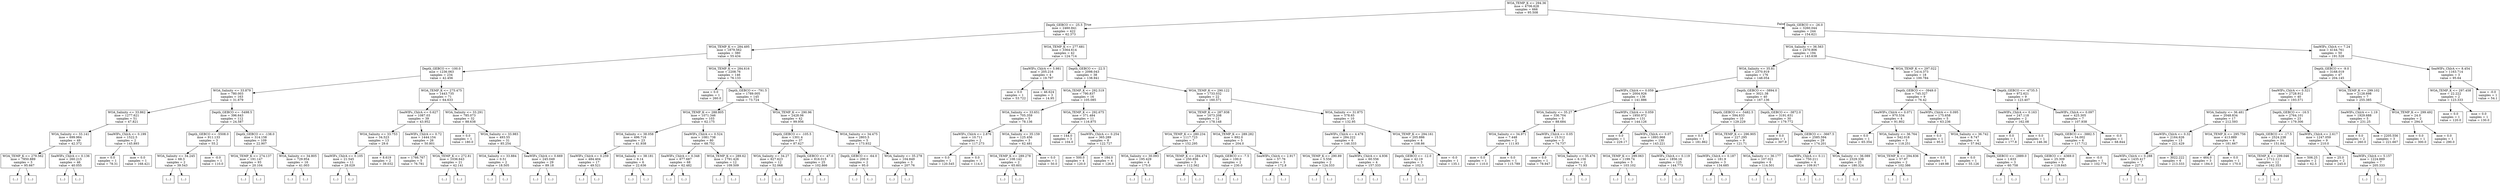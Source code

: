 digraph Tree {
node [shape=box] ;
0 [label="WOA_TEMP_K <= 294.36\nmse = 4706.628\nsamples = 666\nvalue = 95.508"] ;
1 [label="Depth_GEBCO <= -25.5\nmse = 2460.841\nsamples = 422\nvalue = 62.373"] ;
0 -> 1 [labeldistance=2.5, labelangle=45, headlabel="True"] ;
2 [label="WOA_TEMP_K <= 284.495\nmse = 1879.562\nsamples = 380\nvalue = 55.434"] ;
1 -> 2 ;
3 [label="Depth_GEBCO <= -100.0\nmse = 1236.063\nsamples = 234\nvalue = 42.456"] ;
2 -> 3 ;
4 [label="WOA_Salinity <= 33.879\nmse = 780.003\nsamples = 163\nvalue = 31.679"] ;
3 -> 4 ;
5 [label="WOA_Salinity <= 33.862\nmse = 1277.621\nsamples = 51\nvalue = 47.821"] ;
4 -> 5 ;
6 [label="WOA_Salinity <= 33.141\nmse = 699.984\nsamples = 49\nvalue = 42.372"] ;
5 -> 6 ;
7 [label="WOA_TEMP_K <= 279.562\nmse = 7850.889\nsamples = 3\nvalue = 95.667"] ;
6 -> 7 ;
8 [label="(...)"] ;
7 -> 8 ;
9 [label="(...)"] ;
7 -> 9 ;
12 [label="SeaWIFs_ChlrA <= 0.136\nmse = 260.215\nsamples = 46\nvalue = 40.055"] ;
6 -> 12 ;
13 [label="(...)"] ;
12 -> 13 ;
28 [label="(...)"] ;
12 -> 28 ;
97 [label="SeaWIFs_ChlrA <= 0.199\nmse = 1522.5\nsamples = 2\nvalue = 145.893"] ;
5 -> 97 ;
98 [label="mse = 0.0\nsamples = 1\nvalue = 78.31"] ;
97 -> 98 ;
99 [label="mse = 0.0\nsamples = 1\nvalue = 168.421"] ;
97 -> 99 ;
100 [label="Depth_GEBCO <= -5498.5\nmse = 396.643\nsamples = 112\nvalue = 24.587"] ;
4 -> 100 ;
101 [label="Depth_GEBCO <= -5508.0\nmse = 911.133\nsamples = 3\nvalue = 55.2"] ;
100 -> 101 ;
102 [label="WOA_Salinity <= 34.245\nmse = 68.3\nsamples = 2\nvalue = 39.543"] ;
101 -> 102 ;
103 [label="(...)"] ;
102 -> 103 ;
104 [label="(...)"] ;
102 -> 104 ;
105 [label="mse = -0.0\nsamples = 1\nvalue = 110.0"] ;
101 -> 105 ;
106 [label="Depth_GEBCO <= -138.0\nmse = 314.158\nsamples = 109\nvalue = 22.907"] ;
100 -> 106 ;
107 [label="WOA_TEMP_K <= 274.137\nmse = 191.147\nsamples = 93\nvalue = 20.104"] ;
106 -> 107 ;
108 [label="(...)"] ;
107 -> 108 ;
125 [label="(...)"] ;
107 -> 125 ;
248 [label="WOA_Salinity <= 34.805\nmse = 729.954\nsamples = 16\nvalue = 41.003"] ;
106 -> 248 ;
249 [label="(...)"] ;
248 -> 249 ;
256 [label="(...)"] ;
248 -> 256 ;
277 [label="WOA_TEMP_K <= 275.475\nmse = 1443.735\nsamples = 71\nvalue = 64.633"] ;
3 -> 277 ;
278 [label="SeaWIFs_ChlrA <= 0.627\nmse = 1087.03\nsamples = 39\nvalue = 43.952"] ;
277 -> 278 ;
279 [label="WOA_Salinity <= 33.753\nmse = 34.523\nsamples = 13\nvalue = 29.6"] ;
278 -> 279 ;
280 [label="SeaWIFs_ChlrA <= 0.105\nmse = 21.545\nsamples = 11\nvalue = 28.029"] ;
279 -> 280 ;
281 [label="(...)"] ;
280 -> 281 ;
286 [label="(...)"] ;
280 -> 286 ;
291 [label="mse = 8.619\nsamples = 2\nvalue = 39.032"] ;
279 -> 291 ;
292 [label="SeaWIFs_ChlrA <= 0.72\nmse = 1444.154\nsamples = 26\nvalue = 50.801"] ;
278 -> 292 ;
293 [label="mse = 1766.767\nsamples = 5\nvalue = 76.781"] ;
292 -> 293 ;
294 [label="WOA_TEMP_K <= 272.81\nmse = 1036.643\nsamples = 21\nvalue = 42.141"] ;
292 -> 294 ;
295 [label="(...)"] ;
294 -> 295 ;
300 [label="(...)"] ;
294 -> 300 ;
303 [label="WOA_Salinity <= 33.291\nmse = 785.073\nsamples = 32\nvalue = 88.638"] ;
277 -> 303 ;
304 [label="mse = 0.0\nsamples = 1\nvalue = 180.0"] ;
303 -> 304 ;
305 [label="WOA_Salinity <= 33.983\nmse = 493.55\nsamples = 31\nvalue = 85.254"] ;
303 -> 305 ;
306 [label="WOA_Salinity <= 33.884\nmse = 0.51\nsamples = 2\nvalue = 18.505"] ;
305 -> 306 ;
307 [label="(...)"] ;
306 -> 307 ;
308 [label="(...)"] ;
306 -> 308 ;
309 [label="SeaWIFs_ChlrA <= 0.669\nmse = 245.049\nsamples = 29\nvalue = 89.18"] ;
305 -> 309 ;
310 [label="(...)"] ;
309 -> 310 ;
317 [label="(...)"] ;
309 -> 317 ;
346 [label="WOA_TEMP_K <= 284.616\nmse = 2208.76\nsamples = 146\nvalue = 76.133"] ;
2 -> 346 ;
347 [label="mse = 0.0\nsamples = 1\nvalue = 260.0"] ;
346 -> 347 ;
348 [label="Depth_GEBCO <= -791.5\nmse = 1789.005\nsamples = 145\nvalue = 73.724"] ;
346 -> 348 ;
349 [label="WOA_TEMP_K <= 288.805\nmse = 1071.346\nsamples = 103\nvalue = 62.175"] ;
348 -> 349 ;
350 [label="WOA_Salinity <= 38.058\nmse = 496.716\nsamples = 23\nvalue = 41.938"] ;
349 -> 350 ;
351 [label="SeaWIFs_ChlrA <= 0.259\nmse = 484.404\nsamples = 17\nvalue = 49.521"] ;
350 -> 351 ;
352 [label="(...)"] ;
351 -> 352 ;
355 [label="(...)"] ;
351 -> 355 ;
382 [label="WOA_Salinity <= 38.181\nmse = 9.14\nsamples = 6\nvalue = 22.636"] ;
350 -> 382 ;
383 [label="(...)"] ;
382 -> 383 ;
386 [label="(...)"] ;
382 -> 386 ;
387 [label="SeaWIFs_ChlrA <= 0.524\nmse = 1081.738\nsamples = 80\nvalue = 68.752"] ;
349 -> 387 ;
388 [label="SeaWIFs_ChlrA <= 0.348\nmse = 677.687\nsamples = 68\nvalue = 62.482"] ;
387 -> 388 ;
389 [label="(...)"] ;
388 -> 389 ;
482 [label="(...)"] ;
388 -> 482 ;
499 [label="WOA_TEMP_K <= 289.62\nmse = 1791.426\nsamples = 12\nvalue = 109.509"] ;
387 -> 499 ;
500 [label="(...)"] ;
499 -> 500 ;
501 [label="(...)"] ;
499 -> 501 ;
518 [label="WOA_TEMP_K <= 290.96\nmse = 2428.06\nsamples = 42\nvalue = 99.956"] ;
348 -> 518 ;
519 [label="Depth_GEBCO <= -105.5\nmse = 1301.4\nsamples = 37\nvalue = 87.627"] ;
518 -> 519 ;
520 [label="WOA_Salinity <= 34.27\nmse = 627.623\nsamples = 12\nvalue = 52.068"] ;
519 -> 520 ;
521 [label="(...)"] ;
520 -> 521 ;
526 [label="(...)"] ;
520 -> 526 ;
537 [label="Depth_GEBCO <= -47.0\nmse = 816.015\nsamples = 25\nvalue = 102.866"] ;
519 -> 537 ;
538 [label="(...)"] ;
537 -> 538 ;
553 [label="(...)"] ;
537 -> 553 ;
582 [label="WOA_Salinity <= 34.475\nmse = 2803.5\nsamples = 5\nvalue = 173.932"] ;
518 -> 582 ;
583 [label="Depth_GEBCO <= -64.0\nmse = 200.0\nsamples = 2\nvalue = 95.0"] ;
582 -> 583 ;
584 [label="(...)"] ;
583 -> 584 ;
585 [label="(...)"] ;
583 -> 585 ;
586 [label="WOA_Salinity <= 35.278\nmse = 104.849\nsamples = 3\nvalue = 207.76"] ;
582 -> 586 ;
587 [label="(...)"] ;
586 -> 587 ;
588 [label="(...)"] ;
586 -> 588 ;
591 [label="WOA_TEMP_K <= 277.681\nmse = 3364.614\nsamples = 42\nvalue = 124.714"] ;
1 -> 591 ;
592 [label="SeaWIFs_ChlrA <= 5.981\nmse = 205.216\nsamples = 4\nvalue = 19.797"] ;
591 -> 592 ;
593 [label="mse = 0.0\nsamples = 1\nvalue = 53.722"] ;
592 -> 593 ;
594 [label="mse = 46.624\nsamples = 3\nvalue = 14.95"] ;
592 -> 594 ;
595 [label="Depth_GEBCO <= -22.5\nmse = 2098.043\nsamples = 38\nvalue = 138.941"] ;
591 -> 595 ;
596 [label="WOA_TEMP_K <= 292.519\nmse = 790.837\nsamples = 16\nvalue = 105.085"] ;
595 -> 596 ;
597 [label="WOA_Salinity <= 33.651\nmse = 705.359\nsamples = 5\nvalue = 78.136"] ;
596 -> 597 ;
598 [label="SeaWIFs_ChlrA <= 2.876\nmse = 10.711\nsamples = 2\nvalue = 117.273"] ;
597 -> 598 ;
599 [label="mse = 0.0\nsamples = 1\nvalue = 120.545"] ;
598 -> 599 ;
600 [label="mse = 0.0\nsamples = 1\nvalue = 114.0"] ;
598 -> 600 ;
601 [label="WOA_Salinity <= 35.159\nmse = 125.456\nsamples = 3\nvalue = 62.481"] ;
597 -> 601 ;
602 [label="WOA_TEMP_K <= 289.278\nmse = 108.142\nsamples = 2\nvalue = 65.601"] ;
601 -> 602 ;
603 [label="(...)"] ;
602 -> 603 ;
604 [label="(...)"] ;
602 -> 604 ;
605 [label="mse = 0.0\nsamples = 1\nvalue = 50.0"] ;
601 -> 605 ;
606 [label="WOA_TEMP_K <= 292.675\nmse = 371.484\nsamples = 11\nvalue = 116.875"] ;
596 -> 606 ;
607 [label="mse = 144.0\nsamples = 3\nvalue = 104.0"] ;
606 -> 607 ;
608 [label="SeaWIFs_ChlrA <= 0.254\nmse = 365.289\nsamples = 8\nvalue = 122.727"] ;
606 -> 608 ;
609 [label="mse = 500.0\nsamples = 4\nvalue = 120.0"] ;
608 -> 609 ;
610 [label="mse = 184.0\nsamples = 4\nvalue = 126.0"] ;
608 -> 610 ;
611 [label="WOA_TEMP_K <= 290.122\nmse = 1733.032\nsamples = 22\nvalue = 160.571"] ;
595 -> 611 ;
612 [label="WOA_TEMP_K <= 287.938\nmse = 1673.208\nsamples = 12\nvalue = 178.148"] ;
611 -> 612 ;
613 [label="WOA_TEMP_K <= 280.234\nmse = 1117.723\nsamples = 7\nvalue = 152.295"] ;
612 -> 613 ;
614 [label="WOA_Salinity <= 30.093\nmse = 195.429\nsamples = 4\nvalue = 175.0"] ;
613 -> 614 ;
615 [label="(...)"] ;
614 -> 615 ;
618 [label="(...)"] ;
614 -> 618 ;
619 [label="WOA_TEMP_K <= 284.474\nmse = 250.856\nsamples = 3\nvalue = 112.562"] ;
613 -> 619 ;
620 [label="(...)"] ;
619 -> 620 ;
623 [label="(...)"] ;
619 -> 623 ;
624 [label="WOA_TEMP_K <= 289.282\nmse = 892.0\nsamples = 5\nvalue = 204.0"] ;
612 -> 624 ;
625 [label="Depth_GEBCO <= -7.5\nmse = 100.0\nsamples = 2\nvalue = 230.0"] ;
624 -> 625 ;
626 [label="(...)"] ;
625 -> 626 ;
627 [label="(...)"] ;
625 -> 627 ;
628 [label="SeaWIFs_ChlrA <= 2.917\nmse = 57.76\nsamples = 3\nvalue = 172.8"] ;
624 -> 628 ;
629 [label="(...)"] ;
628 -> 629 ;
630 [label="(...)"] ;
628 -> 630 ;
631 [label="WOA_Salinity <= 31.875\nmse = 578.65\nsamples = 10\nvalue = 132.95"] ;
611 -> 631 ;
632 [label="SeaWIFs_ChlrA <= 4.478\nmse = 284.222\nsamples = 6\nvalue = 146.333"] ;
631 -> 632 ;
633 [label="WOA_TEMP_K <= 290.89\nmse = 5.556\nsamples = 2\nvalue = 124.333"] ;
632 -> 633 ;
634 [label="(...)"] ;
633 -> 634 ;
635 [label="(...)"] ;
633 -> 635 ;
636 [label="SeaWIFs_ChlrA <= 4.936\nmse = 60.556\nsamples = 4\nvalue = 157.333"] ;
632 -> 636 ;
637 [label="(...)"] ;
636 -> 637 ;
638 [label="(...)"] ;
636 -> 638 ;
643 [label="WOA_TEMP_K <= 294.161\nmse = 205.886\nsamples = 4\nvalue = 108.86"] ;
631 -> 643 ;
644 [label="Depth_GEBCO <= -12.0\nmse = 42.19\nsamples = 3\nvalue = 102.3"] ;
643 -> 644 ;
645 [label="(...)"] ;
644 -> 645 ;
646 [label="(...)"] ;
644 -> 646 ;
649 [label="mse = -0.0\nsamples = 1\nvalue = 135.1"] ;
643 -> 649 ;
650 [label="Depth_GEBCO <= -26.0\nmse = 3260.044\nsamples = 244\nvalue = 154.621"] ;
0 -> 650 [labeldistance=2.5, labelangle=-45, headlabel="False"] ;
651 [label="WOA_Salinity <= 36.563\nmse = 2470.806\nsamples = 194\nvalue = 143.638"] ;
650 -> 651 ;
652 [label="WOA_Salinity <= 35.81\nmse = 2370.919\nsamples = 176\nvalue = 148.054"] ;
651 -> 652 ;
653 [label="SeaWIFs_ChlrA <= 0.059\nmse = 2004.926\nsamples = 136\nvalue = 141.886"] ;
652 -> 653 ;
654 [label="WOA_Salinity <= 35.27\nmse = 336.704\nsamples = 5\nvalue = 88.684"] ;
653 -> 654 ;
655 [label="WOA_Salinity <= 34.971\nmse = 7.448\nsamples = 2\nvalue = 111.93"] ;
654 -> 655 ;
656 [label="mse = 0.0\nsamples = 1\nvalue = 110.0"] ;
655 -> 656 ;
657 [label="mse = 0.0\nsamples = 1\nvalue = 115.789"] ;
655 -> 657 ;
658 [label="SeaWIFs_ChlrA <= 0.05\nmse = 15.512\nsamples = 3\nvalue = 74.737"] ;
654 -> 658 ;
659 [label="mse = 0.0\nsamples = 1\nvalue = 78.947"] ;
658 -> 659 ;
660 [label="WOA_Salinity <= 35.476\nmse = 6.156\nsamples = 2\nvalue = 71.93"] ;
658 -> 660 ;
661 [label="(...)"] ;
660 -> 661 ;
662 [label="(...)"] ;
660 -> 662 ;
663 [label="SeaWIFs_ChlrA <= 0.059\nmse = 1950.972\nsamples = 131\nvalue = 144.126"] ;
653 -> 663 ;
664 [label="mse = 0.0\nsamples = 1\nvalue = 229.17"] ;
663 -> 664 ;
665 [label="SeaWIFs_ChlrA <= 0.07\nmse = 1893.968\nsamples = 130\nvalue = 143.221"] ;
663 -> 665 ;
666 [label="WOA_TEMP_K <= 299.063\nmse = 1199.74\nsamples = 5\nvalue = 103.102"] ;
665 -> 666 ;
667 [label="(...)"] ;
666 -> 667 ;
674 [label="(...)"] ;
666 -> 674 ;
675 [label="SeaWIFs_ChlrA <= 0.119\nmse = 1856.16\nsamples = 125\nvalue = 144.773"] ;
665 -> 675 ;
676 [label="(...)"] ;
675 -> 676 ;
715 [label="(...)"] ;
675 -> 715 ;
892 [label="Depth_GEBCO <= -3894.0\nmse = 3021.38\nsamples = 40\nvalue = 167.136"] ;
652 -> 892 ;
893 [label="Depth_GEBCO <= -5482.5\nmse = 594.633\nsamples = 10\nvalue = 129.229"] ;
892 -> 893 ;
894 [label="mse = 0.0\nsamples = 1\nvalue = 181.862"] ;
893 -> 894 ;
895 [label="WOA_TEMP_K <= 296.905\nmse = 227.295\nsamples = 9\nvalue = 121.71"] ;
893 -> 895 ;
896 [label="SeaWIFs_ChlrA <= 0.187\nmse = 181.9\nsamples = 3\nvalue = 134.685"] ;
895 -> 896 ;
897 [label="(...)"] ;
896 -> 897 ;
900 [label="(...)"] ;
896 -> 900 ;
901 [label="WOA_Salinity <= 36.177\nmse = 107.021\nsamples = 6\nvalue = 114.501"] ;
895 -> 901 ;
902 [label="(...)"] ;
901 -> 902 ;
907 [label="(...)"] ;
901 -> 907 ;
912 [label="Depth_GEBCO <= -3872.0\nmse = 3191.631\nsamples = 30\nvalue = 179.772"] ;
892 -> 912 ;
913 [label="mse = 0.0\nsamples = 1\nvalue = 307.9"] ;
912 -> 913 ;
914 [label="Depth_GEBCO <= -3667.5\nmse = 2585.594\nsamples = 29\nvalue = 174.201"] ;
912 -> 914 ;
915 [label="SeaWIFs_ChlrA <= 0.11\nmse = 750.211\nsamples = 4\nvalue = 109.917"] ;
914 -> 915 ;
916 [label="(...)"] ;
915 -> 916 ;
917 [label="(...)"] ;
915 -> 917 ;
922 [label="WOA_Salinity <= 36.089\nmse = 2329.338\nsamples = 25\nvalue = 180.324"] ;
914 -> 922 ;
923 [label="(...)"] ;
922 -> 923 ;
926 [label="(...)"] ;
922 -> 926 ;
955 [label="WOA_TEMP_K <= 297.022\nmse = 1414.373\nsamples = 18\nvalue = 100.784"] ;
651 -> 955 ;
956 [label="Depth_GEBCO <= -3949.0\nmse = 745.327\nsamples = 9\nvalue = 76.42"] ;
955 -> 956 ;
957 [label="SeaWIFs_ChlrA <= 0.071\nmse = 970.534\nsamples = 4\nvalue = 91.802"] ;
956 -> 957 ;
958 [label="mse = 0.0\nsamples = 1\nvalue = 65.354"] ;
957 -> 958 ;
959 [label="WOA_Salinity <= 36.764\nmse = 542.018\nsamples = 3\nvalue = 118.251"] ;
957 -> 959 ;
960 [label="WOA_TEMP_K <= 294.836\nmse = 57.97\nsamples = 2\nvalue = 102.386"] ;
959 -> 960 ;
961 [label="(...)"] ;
960 -> 961 ;
962 [label="(...)"] ;
960 -> 962 ;
963 [label="mse = 0.0\nsamples = 1\nvalue = 149.98"] ;
959 -> 963 ;
964 [label="SeaWIFs_ChlrA <= 0.095\nmse = 175.658\nsamples = 5\nvalue = 63.236"] ;
956 -> 964 ;
965 [label="mse = 0.0\nsamples = 1\nvalue = 95.0"] ;
964 -> 965 ;
966 [label="WOA_Salinity <= 36.742\nmse = 8.747\nsamples = 4\nvalue = 57.942"] ;
964 -> 966 ;
967 [label="mse = 0.0\nsamples = 1\nvalue = 55.126"] ;
966 -> 967 ;
968 [label="Depth_GEBCO <= -2889.0\nmse = 1.633\nsamples = 3\nvalue = 60.758"] ;
966 -> 968 ;
969 [label="(...)"] ;
968 -> 969 ;
970 [label="(...)"] ;
968 -> 970 ;
971 [label="Depth_GEBCO <= -4735.5\nmse = 972.621\nsamples = 9\nvalue = 123.407"] ;
955 -> 971 ;
972 [label="SeaWIFs_ChlrA <= 0.163\nmse = 247.118\nsamples = 2\nvalue = 162.08"] ;
971 -> 972 ;
973 [label="mse = 0.0\nsamples = 1\nvalue = 177.8"] ;
972 -> 973 ;
974 [label="mse = 0.0\nsamples = 1\nvalue = 146.36"] ;
972 -> 974 ;
975 [label="SeaWIFs_ChlrA <= 0.097\nmse = 425.305\nsamples = 7\nvalue = 107.938"] ;
971 -> 975 ;
976 [label="Depth_GEBCO <= -3882.5\nmse = 54.002\nsamples = 6\nvalue = 117.712"] ;
975 -> 976 ;
977 [label="Depth_GEBCO <= -4369.0\nmse = 25.309\nsamples = 5\nvalue = 119.845"] ;
976 -> 977 ;
978 [label="(...)"] ;
977 -> 978 ;
983 [label="(...)"] ;
977 -> 983 ;
986 [label="mse = -0.0\nsamples = 1\nvalue = 102.779"] ;
976 -> 986 ;
987 [label="mse = -0.0\nsamples = 1\nvalue = 68.844"] ;
975 -> 987 ;
988 [label="SeaWIFs_ChlrA <= 7.24\nmse = 4144.761\nsamples = 50\nvalue = 191.528"] ;
650 -> 988 ;
989 [label="Depth_GEBCO <= -9.0\nmse = 3168.019\nsamples = 47\nvalue = 204.145"] ;
988 -> 989 ;
990 [label="SeaWIFs_ChlrA <= 0.321\nmse = 2728.912\nsamples = 40\nvalue = 193.571"] ;
989 -> 990 ;
991 [label="WOA_Salinity <= 36.481\nmse = 2048.834\nsamples = 17\nvalue = 212.593"] ;
990 -> 991 ;
992 [label="SeaWIFs_ChlrA <= 0.32\nmse = 2164.626\nsamples = 13\nvalue = 221.429"] ;
991 -> 992 ;
993 [label="SeaWIFs_ChlrA <= 0.288\nmse = 1435.417\nsamples = 7\nvalue = 227.5"] ;
992 -> 993 ;
994 [label="(...)"] ;
993 -> 994 ;
995 [label="(...)"] ;
993 -> 995 ;
996 [label="mse = 3022.222\nsamples = 6\nvalue = 213.333"] ;
992 -> 996 ;
997 [label="WOA_TEMP_K <= 295.756\nmse = 413.889\nsamples = 4\nvalue = 181.667"] ;
991 -> 997 ;
998 [label="mse = 464.0\nsamples = 3\nvalue = 184.0"] ;
997 -> 998 ;
999 [label="mse = 0.0\nsamples = 1\nvalue = 170.0"] ;
997 -> 999 ;
1000 [label="Depth_GEBCO <= -16.5\nmse = 2764.101\nsamples = 23\nvalue = 179.306"] ;
990 -> 1000 ;
1001 [label="Depth_GEBCO <= -17.5\nmse = 2524.238\nsamples = 14\nvalue = 151.842"] ;
1000 -> 1001 ;
1002 [label="WOA_TEMP_K <= 299.046\nmse = 1712.111\nsamples = 12\nvalue = 162.353"] ;
1001 -> 1002 ;
1003 [label="(...)"] ;
1002 -> 1003 ;
1012 [label="(...)"] ;
1002 -> 1012 ;
1015 [label="mse = 506.25\nsamples = 2\nvalue = 62.5"] ;
1001 -> 1015 ;
1016 [label="SeaWIFs_ChlrA <= 2.617\nmse = 1247.059\nsamples = 9\nvalue = 210.0"] ;
1000 -> 1016 ;
1017 [label="mse = 25.0\nsamples = 2\nvalue = 245.0"] ;
1016 -> 1017 ;
1018 [label="SeaWIFs_ChlrA <= 5.157\nmse = 1224.889\nsamples = 7\nvalue = 205.333"] ;
1016 -> 1018 ;
1019 [label="(...)"] ;
1018 -> 1019 ;
1022 [label="(...)"] ;
1018 -> 1022 ;
1023 [label="WOA_TEMP_K <= 299.102\nmse = 2128.698\nsamples = 7\nvalue = 255.385"] ;
989 -> 1023 ;
1024 [label="SeaWIFs_ChlrA <= 1.19\nmse = 1929.688\nsamples = 5\nvalue = 231.25"] ;
1023 -> 1024 ;
1025 [label="mse = 0.0\nsamples = 2\nvalue = 260.0"] ;
1024 -> 1025 ;
1026 [label="mse = 2205.556\nsamples = 3\nvalue = 221.667"] ;
1024 -> 1026 ;
1027 [label="WOA_TEMP_K <= 299.492\nmse = 24.0\nsamples = 2\nvalue = 294.0"] ;
1023 -> 1027 ;
1028 [label="mse = 0.0\nsamples = 1\nvalue = 300.0"] ;
1027 -> 1028 ;
1029 [label="mse = 0.0\nsamples = 1\nvalue = 290.0"] ;
1027 -> 1029 ;
1030 [label="SeaWIFs_ChlrA <= 8.454\nmse = 1163.714\nsamples = 3\nvalue = 95.64"] ;
988 -> 1030 ;
1031 [label="WOA_TEMP_K <= 297.458\nmse = 22.222\nsamples = 2\nvalue = 123.333"] ;
1030 -> 1031 ;
1032 [label="mse = 0.0\nsamples = 1\nvalue = 120.0"] ;
1031 -> 1032 ;
1033 [label="mse = 0.0\nsamples = 1\nvalue = 130.0"] ;
1031 -> 1033 ;
1034 [label="mse = -0.0\nsamples = 1\nvalue = 54.1"] ;
1030 -> 1034 ;
}